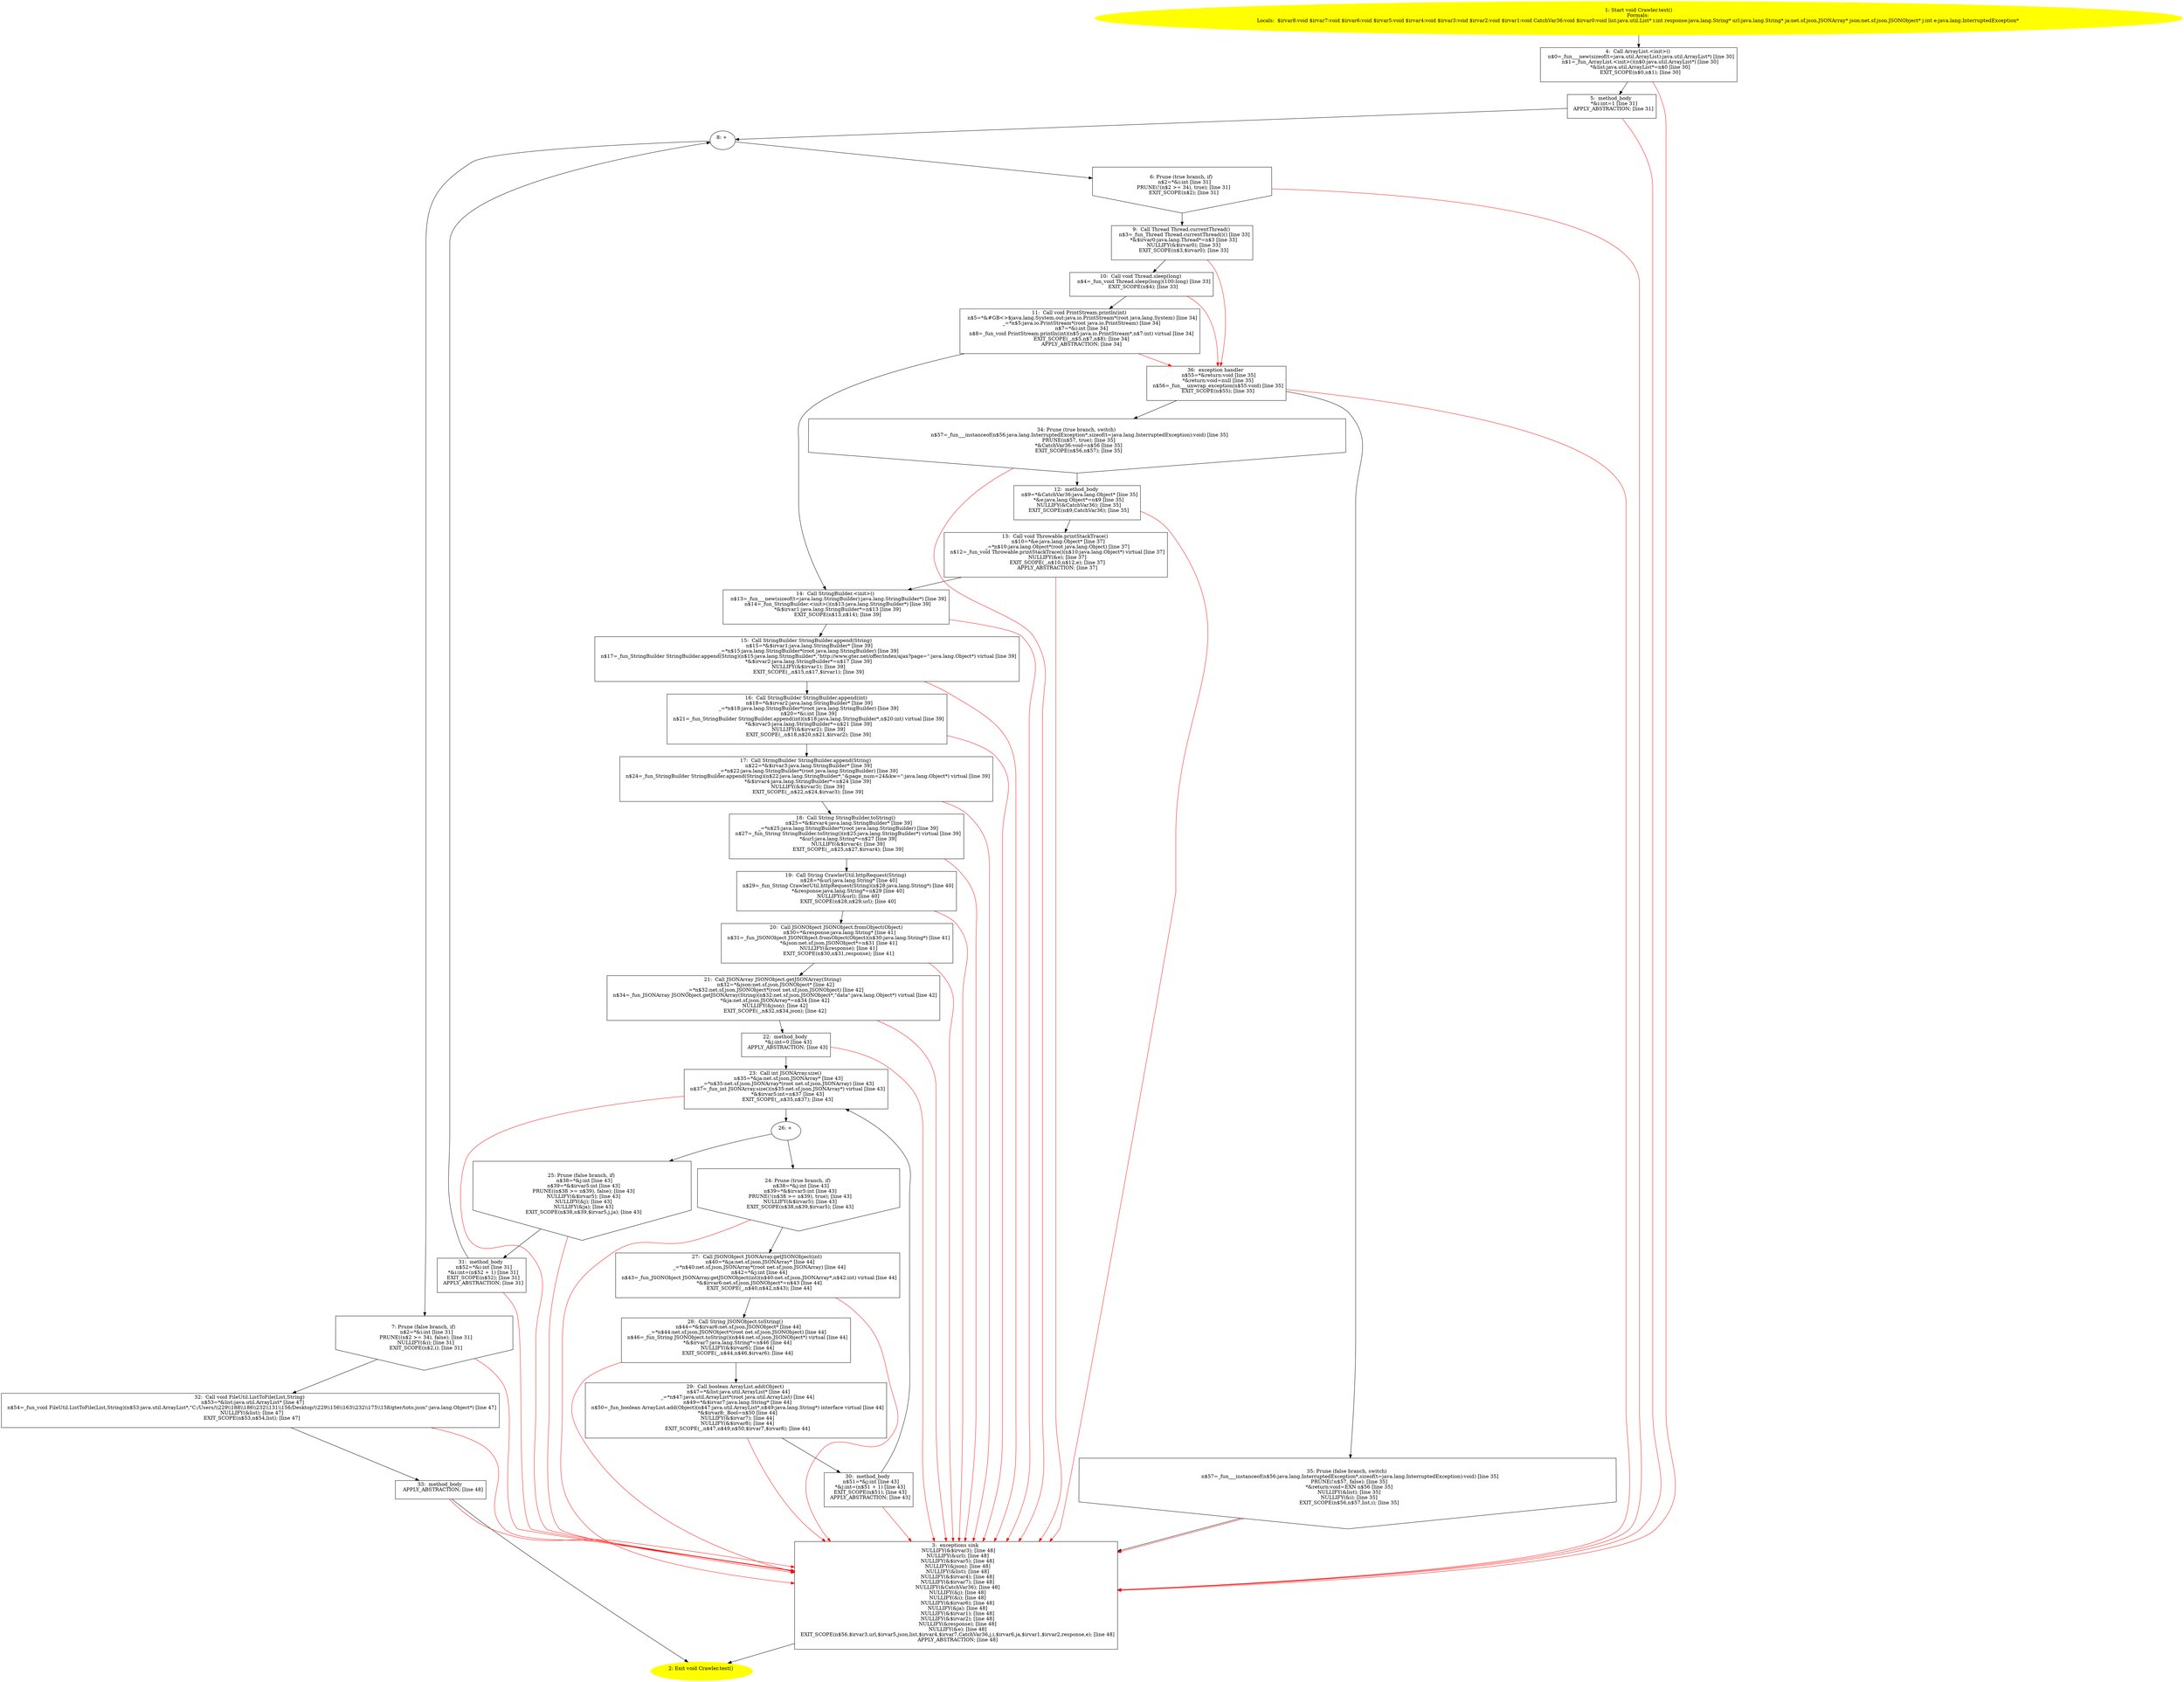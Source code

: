 /* @generated */
digraph cfg {
"com.dulishuo.jituo.offer.Crawler.test():void.ecdb2aad8919a09efcd5c9bf212de4a0_1" [label="1: Start void Crawler.test()\nFormals: \nLocals:  $irvar8:void $irvar7:void $irvar6:void $irvar5:void $irvar4:void $irvar3:void $irvar2:void $irvar1:void CatchVar36:void $irvar0:void list:java.util.List* i:int response:java.lang.String* url:java.lang.String* ja:net.sf.json.JSONArray* json:net.sf.json.JSONObject* j:int e:java.lang.InterruptedException* \n  " color=yellow style=filled]
	

	 "com.dulishuo.jituo.offer.Crawler.test():void.ecdb2aad8919a09efcd5c9bf212de4a0_1" -> "com.dulishuo.jituo.offer.Crawler.test():void.ecdb2aad8919a09efcd5c9bf212de4a0_4" ;
"com.dulishuo.jituo.offer.Crawler.test():void.ecdb2aad8919a09efcd5c9bf212de4a0_2" [label="2: Exit void Crawler.test() \n  " color=yellow style=filled]
	

"com.dulishuo.jituo.offer.Crawler.test():void.ecdb2aad8919a09efcd5c9bf212de4a0_3" [label="3:  exceptions sink \n   NULLIFY(&$irvar3); [line 48]\n  NULLIFY(&url); [line 48]\n  NULLIFY(&$irvar5); [line 48]\n  NULLIFY(&json); [line 48]\n  NULLIFY(&list); [line 48]\n  NULLIFY(&$irvar4); [line 48]\n  NULLIFY(&$irvar7); [line 48]\n  NULLIFY(&CatchVar36); [line 48]\n  NULLIFY(&j); [line 48]\n  NULLIFY(&i); [line 48]\n  NULLIFY(&$irvar6); [line 48]\n  NULLIFY(&ja); [line 48]\n  NULLIFY(&$irvar1); [line 48]\n  NULLIFY(&$irvar2); [line 48]\n  NULLIFY(&response); [line 48]\n  NULLIFY(&e); [line 48]\n  EXIT_SCOPE(n$56,$irvar3,url,$irvar5,json,list,$irvar4,$irvar7,CatchVar36,j,i,$irvar6,ja,$irvar1,$irvar2,response,e); [line 48]\n  APPLY_ABSTRACTION; [line 48]\n " shape="box"]
	

	 "com.dulishuo.jituo.offer.Crawler.test():void.ecdb2aad8919a09efcd5c9bf212de4a0_3" -> "com.dulishuo.jituo.offer.Crawler.test():void.ecdb2aad8919a09efcd5c9bf212de4a0_2" ;
"com.dulishuo.jituo.offer.Crawler.test():void.ecdb2aad8919a09efcd5c9bf212de4a0_4" [label="4:  Call ArrayList.<init>() \n   n$0=_fun___new(sizeof(t=java.util.ArrayList):java.util.ArrayList*) [line 30]\n  n$1=_fun_ArrayList.<init>()(n$0:java.util.ArrayList*) [line 30]\n  *&list:java.util.ArrayList*=n$0 [line 30]\n  EXIT_SCOPE(n$0,n$1); [line 30]\n " shape="box"]
	

	 "com.dulishuo.jituo.offer.Crawler.test():void.ecdb2aad8919a09efcd5c9bf212de4a0_4" -> "com.dulishuo.jituo.offer.Crawler.test():void.ecdb2aad8919a09efcd5c9bf212de4a0_5" ;
	 "com.dulishuo.jituo.offer.Crawler.test():void.ecdb2aad8919a09efcd5c9bf212de4a0_4" -> "com.dulishuo.jituo.offer.Crawler.test():void.ecdb2aad8919a09efcd5c9bf212de4a0_3" [color="red" ];
"com.dulishuo.jituo.offer.Crawler.test():void.ecdb2aad8919a09efcd5c9bf212de4a0_5" [label="5:  method_body \n   *&i:int=1 [line 31]\n  APPLY_ABSTRACTION; [line 31]\n " shape="box"]
	

	 "com.dulishuo.jituo.offer.Crawler.test():void.ecdb2aad8919a09efcd5c9bf212de4a0_5" -> "com.dulishuo.jituo.offer.Crawler.test():void.ecdb2aad8919a09efcd5c9bf212de4a0_8" ;
	 "com.dulishuo.jituo.offer.Crawler.test():void.ecdb2aad8919a09efcd5c9bf212de4a0_5" -> "com.dulishuo.jituo.offer.Crawler.test():void.ecdb2aad8919a09efcd5c9bf212de4a0_3" [color="red" ];
"com.dulishuo.jituo.offer.Crawler.test():void.ecdb2aad8919a09efcd5c9bf212de4a0_6" [label="6: Prune (true branch, if) \n   n$2=*&i:int [line 31]\n  PRUNE(!(n$2 >= 34), true); [line 31]\n  EXIT_SCOPE(n$2); [line 31]\n " shape="invhouse"]
	

	 "com.dulishuo.jituo.offer.Crawler.test():void.ecdb2aad8919a09efcd5c9bf212de4a0_6" -> "com.dulishuo.jituo.offer.Crawler.test():void.ecdb2aad8919a09efcd5c9bf212de4a0_9" ;
	 "com.dulishuo.jituo.offer.Crawler.test():void.ecdb2aad8919a09efcd5c9bf212de4a0_6" -> "com.dulishuo.jituo.offer.Crawler.test():void.ecdb2aad8919a09efcd5c9bf212de4a0_3" [color="red" ];
"com.dulishuo.jituo.offer.Crawler.test():void.ecdb2aad8919a09efcd5c9bf212de4a0_7" [label="7: Prune (false branch, if) \n   n$2=*&i:int [line 31]\n  PRUNE((n$2 >= 34), false); [line 31]\n  NULLIFY(&i); [line 31]\n  EXIT_SCOPE(n$2,i); [line 31]\n " shape="invhouse"]
	

	 "com.dulishuo.jituo.offer.Crawler.test():void.ecdb2aad8919a09efcd5c9bf212de4a0_7" -> "com.dulishuo.jituo.offer.Crawler.test():void.ecdb2aad8919a09efcd5c9bf212de4a0_32" ;
	 "com.dulishuo.jituo.offer.Crawler.test():void.ecdb2aad8919a09efcd5c9bf212de4a0_7" -> "com.dulishuo.jituo.offer.Crawler.test():void.ecdb2aad8919a09efcd5c9bf212de4a0_3" [color="red" ];
"com.dulishuo.jituo.offer.Crawler.test():void.ecdb2aad8919a09efcd5c9bf212de4a0_8" [label="8: + \n  " ]
	

	 "com.dulishuo.jituo.offer.Crawler.test():void.ecdb2aad8919a09efcd5c9bf212de4a0_8" -> "com.dulishuo.jituo.offer.Crawler.test():void.ecdb2aad8919a09efcd5c9bf212de4a0_6" ;
	 "com.dulishuo.jituo.offer.Crawler.test():void.ecdb2aad8919a09efcd5c9bf212de4a0_8" -> "com.dulishuo.jituo.offer.Crawler.test():void.ecdb2aad8919a09efcd5c9bf212de4a0_7" ;
"com.dulishuo.jituo.offer.Crawler.test():void.ecdb2aad8919a09efcd5c9bf212de4a0_9" [label="9:  Call Thread Thread.currentThread() \n   n$3=_fun_Thread Thread.currentThread()() [line 33]\n  *&$irvar0:java.lang.Thread*=n$3 [line 33]\n  NULLIFY(&$irvar0); [line 33]\n  EXIT_SCOPE(n$3,$irvar0); [line 33]\n " shape="box"]
	

	 "com.dulishuo.jituo.offer.Crawler.test():void.ecdb2aad8919a09efcd5c9bf212de4a0_9" -> "com.dulishuo.jituo.offer.Crawler.test():void.ecdb2aad8919a09efcd5c9bf212de4a0_10" ;
	 "com.dulishuo.jituo.offer.Crawler.test():void.ecdb2aad8919a09efcd5c9bf212de4a0_9" -> "com.dulishuo.jituo.offer.Crawler.test():void.ecdb2aad8919a09efcd5c9bf212de4a0_36" [color="red" ];
"com.dulishuo.jituo.offer.Crawler.test():void.ecdb2aad8919a09efcd5c9bf212de4a0_10" [label="10:  Call void Thread.sleep(long) \n   n$4=_fun_void Thread.sleep(long)(100:long) [line 33]\n  EXIT_SCOPE(n$4); [line 33]\n " shape="box"]
	

	 "com.dulishuo.jituo.offer.Crawler.test():void.ecdb2aad8919a09efcd5c9bf212de4a0_10" -> "com.dulishuo.jituo.offer.Crawler.test():void.ecdb2aad8919a09efcd5c9bf212de4a0_11" ;
	 "com.dulishuo.jituo.offer.Crawler.test():void.ecdb2aad8919a09efcd5c9bf212de4a0_10" -> "com.dulishuo.jituo.offer.Crawler.test():void.ecdb2aad8919a09efcd5c9bf212de4a0_36" [color="red" ];
"com.dulishuo.jituo.offer.Crawler.test():void.ecdb2aad8919a09efcd5c9bf212de4a0_11" [label="11:  Call void PrintStream.println(int) \n   n$5=*&#GB<>$java.lang.System.out:java.io.PrintStream*(root java.lang.System) [line 34]\n  _=*n$5:java.io.PrintStream*(root java.io.PrintStream) [line 34]\n  n$7=*&i:int [line 34]\n  n$8=_fun_void PrintStream.println(int)(n$5:java.io.PrintStream*,n$7:int) virtual [line 34]\n  EXIT_SCOPE(_,n$5,n$7,n$8); [line 34]\n  APPLY_ABSTRACTION; [line 34]\n " shape="box"]
	

	 "com.dulishuo.jituo.offer.Crawler.test():void.ecdb2aad8919a09efcd5c9bf212de4a0_11" -> "com.dulishuo.jituo.offer.Crawler.test():void.ecdb2aad8919a09efcd5c9bf212de4a0_14" ;
	 "com.dulishuo.jituo.offer.Crawler.test():void.ecdb2aad8919a09efcd5c9bf212de4a0_11" -> "com.dulishuo.jituo.offer.Crawler.test():void.ecdb2aad8919a09efcd5c9bf212de4a0_36" [color="red" ];
"com.dulishuo.jituo.offer.Crawler.test():void.ecdb2aad8919a09efcd5c9bf212de4a0_12" [label="12:  method_body \n   n$9=*&CatchVar36:java.lang.Object* [line 35]\n  *&e:java.lang.Object*=n$9 [line 35]\n  NULLIFY(&CatchVar36); [line 35]\n  EXIT_SCOPE(n$9,CatchVar36); [line 35]\n " shape="box"]
	

	 "com.dulishuo.jituo.offer.Crawler.test():void.ecdb2aad8919a09efcd5c9bf212de4a0_12" -> "com.dulishuo.jituo.offer.Crawler.test():void.ecdb2aad8919a09efcd5c9bf212de4a0_13" ;
	 "com.dulishuo.jituo.offer.Crawler.test():void.ecdb2aad8919a09efcd5c9bf212de4a0_12" -> "com.dulishuo.jituo.offer.Crawler.test():void.ecdb2aad8919a09efcd5c9bf212de4a0_3" [color="red" ];
"com.dulishuo.jituo.offer.Crawler.test():void.ecdb2aad8919a09efcd5c9bf212de4a0_13" [label="13:  Call void Throwable.printStackTrace() \n   n$10=*&e:java.lang.Object* [line 37]\n  _=*n$10:java.lang.Object*(root java.lang.Object) [line 37]\n  n$12=_fun_void Throwable.printStackTrace()(n$10:java.lang.Object*) virtual [line 37]\n  NULLIFY(&e); [line 37]\n  EXIT_SCOPE(_,n$10,n$12,e); [line 37]\n  APPLY_ABSTRACTION; [line 37]\n " shape="box"]
	

	 "com.dulishuo.jituo.offer.Crawler.test():void.ecdb2aad8919a09efcd5c9bf212de4a0_13" -> "com.dulishuo.jituo.offer.Crawler.test():void.ecdb2aad8919a09efcd5c9bf212de4a0_14" ;
	 "com.dulishuo.jituo.offer.Crawler.test():void.ecdb2aad8919a09efcd5c9bf212de4a0_13" -> "com.dulishuo.jituo.offer.Crawler.test():void.ecdb2aad8919a09efcd5c9bf212de4a0_3" [color="red" ];
"com.dulishuo.jituo.offer.Crawler.test():void.ecdb2aad8919a09efcd5c9bf212de4a0_14" [label="14:  Call StringBuilder.<init>() \n   n$13=_fun___new(sizeof(t=java.lang.StringBuilder):java.lang.StringBuilder*) [line 39]\n  n$14=_fun_StringBuilder.<init>()(n$13:java.lang.StringBuilder*) [line 39]\n  *&$irvar1:java.lang.StringBuilder*=n$13 [line 39]\n  EXIT_SCOPE(n$13,n$14); [line 39]\n " shape="box"]
	

	 "com.dulishuo.jituo.offer.Crawler.test():void.ecdb2aad8919a09efcd5c9bf212de4a0_14" -> "com.dulishuo.jituo.offer.Crawler.test():void.ecdb2aad8919a09efcd5c9bf212de4a0_15" ;
	 "com.dulishuo.jituo.offer.Crawler.test():void.ecdb2aad8919a09efcd5c9bf212de4a0_14" -> "com.dulishuo.jituo.offer.Crawler.test():void.ecdb2aad8919a09efcd5c9bf212de4a0_3" [color="red" ];
"com.dulishuo.jituo.offer.Crawler.test():void.ecdb2aad8919a09efcd5c9bf212de4a0_15" [label="15:  Call StringBuilder StringBuilder.append(String) \n   n$15=*&$irvar1:java.lang.StringBuilder* [line 39]\n  _=*n$15:java.lang.StringBuilder*(root java.lang.StringBuilder) [line 39]\n  n$17=_fun_StringBuilder StringBuilder.append(String)(n$15:java.lang.StringBuilder*,\"http://www.gter.net/offer/index/ajax?page=\":java.lang.Object*) virtual [line 39]\n  *&$irvar2:java.lang.StringBuilder*=n$17 [line 39]\n  NULLIFY(&$irvar1); [line 39]\n  EXIT_SCOPE(_,n$15,n$17,$irvar1); [line 39]\n " shape="box"]
	

	 "com.dulishuo.jituo.offer.Crawler.test():void.ecdb2aad8919a09efcd5c9bf212de4a0_15" -> "com.dulishuo.jituo.offer.Crawler.test():void.ecdb2aad8919a09efcd5c9bf212de4a0_16" ;
	 "com.dulishuo.jituo.offer.Crawler.test():void.ecdb2aad8919a09efcd5c9bf212de4a0_15" -> "com.dulishuo.jituo.offer.Crawler.test():void.ecdb2aad8919a09efcd5c9bf212de4a0_3" [color="red" ];
"com.dulishuo.jituo.offer.Crawler.test():void.ecdb2aad8919a09efcd5c9bf212de4a0_16" [label="16:  Call StringBuilder StringBuilder.append(int) \n   n$18=*&$irvar2:java.lang.StringBuilder* [line 39]\n  _=*n$18:java.lang.StringBuilder*(root java.lang.StringBuilder) [line 39]\n  n$20=*&i:int [line 39]\n  n$21=_fun_StringBuilder StringBuilder.append(int)(n$18:java.lang.StringBuilder*,n$20:int) virtual [line 39]\n  *&$irvar3:java.lang.StringBuilder*=n$21 [line 39]\n  NULLIFY(&$irvar2); [line 39]\n  EXIT_SCOPE(_,n$18,n$20,n$21,$irvar2); [line 39]\n " shape="box"]
	

	 "com.dulishuo.jituo.offer.Crawler.test():void.ecdb2aad8919a09efcd5c9bf212de4a0_16" -> "com.dulishuo.jituo.offer.Crawler.test():void.ecdb2aad8919a09efcd5c9bf212de4a0_17" ;
	 "com.dulishuo.jituo.offer.Crawler.test():void.ecdb2aad8919a09efcd5c9bf212de4a0_16" -> "com.dulishuo.jituo.offer.Crawler.test():void.ecdb2aad8919a09efcd5c9bf212de4a0_3" [color="red" ];
"com.dulishuo.jituo.offer.Crawler.test():void.ecdb2aad8919a09efcd5c9bf212de4a0_17" [label="17:  Call StringBuilder StringBuilder.append(String) \n   n$22=*&$irvar3:java.lang.StringBuilder* [line 39]\n  _=*n$22:java.lang.StringBuilder*(root java.lang.StringBuilder) [line 39]\n  n$24=_fun_StringBuilder StringBuilder.append(String)(n$22:java.lang.StringBuilder*,\"&page_num=24&kw=\":java.lang.Object*) virtual [line 39]\n  *&$irvar4:java.lang.StringBuilder*=n$24 [line 39]\n  NULLIFY(&$irvar3); [line 39]\n  EXIT_SCOPE(_,n$22,n$24,$irvar3); [line 39]\n " shape="box"]
	

	 "com.dulishuo.jituo.offer.Crawler.test():void.ecdb2aad8919a09efcd5c9bf212de4a0_17" -> "com.dulishuo.jituo.offer.Crawler.test():void.ecdb2aad8919a09efcd5c9bf212de4a0_18" ;
	 "com.dulishuo.jituo.offer.Crawler.test():void.ecdb2aad8919a09efcd5c9bf212de4a0_17" -> "com.dulishuo.jituo.offer.Crawler.test():void.ecdb2aad8919a09efcd5c9bf212de4a0_3" [color="red" ];
"com.dulishuo.jituo.offer.Crawler.test():void.ecdb2aad8919a09efcd5c9bf212de4a0_18" [label="18:  Call String StringBuilder.toString() \n   n$25=*&$irvar4:java.lang.StringBuilder* [line 39]\n  _=*n$25:java.lang.StringBuilder*(root java.lang.StringBuilder) [line 39]\n  n$27=_fun_String StringBuilder.toString()(n$25:java.lang.StringBuilder*) virtual [line 39]\n  *&url:java.lang.String*=n$27 [line 39]\n  NULLIFY(&$irvar4); [line 39]\n  EXIT_SCOPE(_,n$25,n$27,$irvar4); [line 39]\n " shape="box"]
	

	 "com.dulishuo.jituo.offer.Crawler.test():void.ecdb2aad8919a09efcd5c9bf212de4a0_18" -> "com.dulishuo.jituo.offer.Crawler.test():void.ecdb2aad8919a09efcd5c9bf212de4a0_19" ;
	 "com.dulishuo.jituo.offer.Crawler.test():void.ecdb2aad8919a09efcd5c9bf212de4a0_18" -> "com.dulishuo.jituo.offer.Crawler.test():void.ecdb2aad8919a09efcd5c9bf212de4a0_3" [color="red" ];
"com.dulishuo.jituo.offer.Crawler.test():void.ecdb2aad8919a09efcd5c9bf212de4a0_19" [label="19:  Call String CrawlerUtil.httpRequest(String) \n   n$28=*&url:java.lang.String* [line 40]\n  n$29=_fun_String CrawlerUtil.httpRequest(String)(n$28:java.lang.String*) [line 40]\n  *&response:java.lang.String*=n$29 [line 40]\n  NULLIFY(&url); [line 40]\n  EXIT_SCOPE(n$28,n$29,url); [line 40]\n " shape="box"]
	

	 "com.dulishuo.jituo.offer.Crawler.test():void.ecdb2aad8919a09efcd5c9bf212de4a0_19" -> "com.dulishuo.jituo.offer.Crawler.test():void.ecdb2aad8919a09efcd5c9bf212de4a0_20" ;
	 "com.dulishuo.jituo.offer.Crawler.test():void.ecdb2aad8919a09efcd5c9bf212de4a0_19" -> "com.dulishuo.jituo.offer.Crawler.test():void.ecdb2aad8919a09efcd5c9bf212de4a0_3" [color="red" ];
"com.dulishuo.jituo.offer.Crawler.test():void.ecdb2aad8919a09efcd5c9bf212de4a0_20" [label="20:  Call JSONObject JSONObject.fromObject(Object) \n   n$30=*&response:java.lang.String* [line 41]\n  n$31=_fun_JSONObject JSONObject.fromObject(Object)(n$30:java.lang.String*) [line 41]\n  *&json:net.sf.json.JSONObject*=n$31 [line 41]\n  NULLIFY(&response); [line 41]\n  EXIT_SCOPE(n$30,n$31,response); [line 41]\n " shape="box"]
	

	 "com.dulishuo.jituo.offer.Crawler.test():void.ecdb2aad8919a09efcd5c9bf212de4a0_20" -> "com.dulishuo.jituo.offer.Crawler.test():void.ecdb2aad8919a09efcd5c9bf212de4a0_21" ;
	 "com.dulishuo.jituo.offer.Crawler.test():void.ecdb2aad8919a09efcd5c9bf212de4a0_20" -> "com.dulishuo.jituo.offer.Crawler.test():void.ecdb2aad8919a09efcd5c9bf212de4a0_3" [color="red" ];
"com.dulishuo.jituo.offer.Crawler.test():void.ecdb2aad8919a09efcd5c9bf212de4a0_21" [label="21:  Call JSONArray JSONObject.getJSONArray(String) \n   n$32=*&json:net.sf.json.JSONObject* [line 42]\n  _=*n$32:net.sf.json.JSONObject*(root net.sf.json.JSONObject) [line 42]\n  n$34=_fun_JSONArray JSONObject.getJSONArray(String)(n$32:net.sf.json.JSONObject*,\"data\":java.lang.Object*) virtual [line 42]\n  *&ja:net.sf.json.JSONArray*=n$34 [line 42]\n  NULLIFY(&json); [line 42]\n  EXIT_SCOPE(_,n$32,n$34,json); [line 42]\n " shape="box"]
	

	 "com.dulishuo.jituo.offer.Crawler.test():void.ecdb2aad8919a09efcd5c9bf212de4a0_21" -> "com.dulishuo.jituo.offer.Crawler.test():void.ecdb2aad8919a09efcd5c9bf212de4a0_22" ;
	 "com.dulishuo.jituo.offer.Crawler.test():void.ecdb2aad8919a09efcd5c9bf212de4a0_21" -> "com.dulishuo.jituo.offer.Crawler.test():void.ecdb2aad8919a09efcd5c9bf212de4a0_3" [color="red" ];
"com.dulishuo.jituo.offer.Crawler.test():void.ecdb2aad8919a09efcd5c9bf212de4a0_22" [label="22:  method_body \n   *&j:int=0 [line 43]\n  APPLY_ABSTRACTION; [line 43]\n " shape="box"]
	

	 "com.dulishuo.jituo.offer.Crawler.test():void.ecdb2aad8919a09efcd5c9bf212de4a0_22" -> "com.dulishuo.jituo.offer.Crawler.test():void.ecdb2aad8919a09efcd5c9bf212de4a0_23" ;
	 "com.dulishuo.jituo.offer.Crawler.test():void.ecdb2aad8919a09efcd5c9bf212de4a0_22" -> "com.dulishuo.jituo.offer.Crawler.test():void.ecdb2aad8919a09efcd5c9bf212de4a0_3" [color="red" ];
"com.dulishuo.jituo.offer.Crawler.test():void.ecdb2aad8919a09efcd5c9bf212de4a0_23" [label="23:  Call int JSONArray.size() \n   n$35=*&ja:net.sf.json.JSONArray* [line 43]\n  _=*n$35:net.sf.json.JSONArray*(root net.sf.json.JSONArray) [line 43]\n  n$37=_fun_int JSONArray.size()(n$35:net.sf.json.JSONArray*) virtual [line 43]\n  *&$irvar5:int=n$37 [line 43]\n  EXIT_SCOPE(_,n$35,n$37); [line 43]\n " shape="box"]
	

	 "com.dulishuo.jituo.offer.Crawler.test():void.ecdb2aad8919a09efcd5c9bf212de4a0_23" -> "com.dulishuo.jituo.offer.Crawler.test():void.ecdb2aad8919a09efcd5c9bf212de4a0_26" ;
	 "com.dulishuo.jituo.offer.Crawler.test():void.ecdb2aad8919a09efcd5c9bf212de4a0_23" -> "com.dulishuo.jituo.offer.Crawler.test():void.ecdb2aad8919a09efcd5c9bf212de4a0_3" [color="red" ];
"com.dulishuo.jituo.offer.Crawler.test():void.ecdb2aad8919a09efcd5c9bf212de4a0_24" [label="24: Prune (true branch, if) \n   n$38=*&j:int [line 43]\n  n$39=*&$irvar5:int [line 43]\n  PRUNE(!(n$38 >= n$39), true); [line 43]\n  NULLIFY(&$irvar5); [line 43]\n  EXIT_SCOPE(n$38,n$39,$irvar5); [line 43]\n " shape="invhouse"]
	

	 "com.dulishuo.jituo.offer.Crawler.test():void.ecdb2aad8919a09efcd5c9bf212de4a0_24" -> "com.dulishuo.jituo.offer.Crawler.test():void.ecdb2aad8919a09efcd5c9bf212de4a0_27" ;
	 "com.dulishuo.jituo.offer.Crawler.test():void.ecdb2aad8919a09efcd5c9bf212de4a0_24" -> "com.dulishuo.jituo.offer.Crawler.test():void.ecdb2aad8919a09efcd5c9bf212de4a0_3" [color="red" ];
"com.dulishuo.jituo.offer.Crawler.test():void.ecdb2aad8919a09efcd5c9bf212de4a0_25" [label="25: Prune (false branch, if) \n   n$38=*&j:int [line 43]\n  n$39=*&$irvar5:int [line 43]\n  PRUNE((n$38 >= n$39), false); [line 43]\n  NULLIFY(&$irvar5); [line 43]\n  NULLIFY(&j); [line 43]\n  NULLIFY(&ja); [line 43]\n  EXIT_SCOPE(n$38,n$39,$irvar5,j,ja); [line 43]\n " shape="invhouse"]
	

	 "com.dulishuo.jituo.offer.Crawler.test():void.ecdb2aad8919a09efcd5c9bf212de4a0_25" -> "com.dulishuo.jituo.offer.Crawler.test():void.ecdb2aad8919a09efcd5c9bf212de4a0_31" ;
	 "com.dulishuo.jituo.offer.Crawler.test():void.ecdb2aad8919a09efcd5c9bf212de4a0_25" -> "com.dulishuo.jituo.offer.Crawler.test():void.ecdb2aad8919a09efcd5c9bf212de4a0_3" [color="red" ];
"com.dulishuo.jituo.offer.Crawler.test():void.ecdb2aad8919a09efcd5c9bf212de4a0_26" [label="26: + \n  " ]
	

	 "com.dulishuo.jituo.offer.Crawler.test():void.ecdb2aad8919a09efcd5c9bf212de4a0_26" -> "com.dulishuo.jituo.offer.Crawler.test():void.ecdb2aad8919a09efcd5c9bf212de4a0_24" ;
	 "com.dulishuo.jituo.offer.Crawler.test():void.ecdb2aad8919a09efcd5c9bf212de4a0_26" -> "com.dulishuo.jituo.offer.Crawler.test():void.ecdb2aad8919a09efcd5c9bf212de4a0_25" ;
"com.dulishuo.jituo.offer.Crawler.test():void.ecdb2aad8919a09efcd5c9bf212de4a0_27" [label="27:  Call JSONObject JSONArray.getJSONObject(int) \n   n$40=*&ja:net.sf.json.JSONArray* [line 44]\n  _=*n$40:net.sf.json.JSONArray*(root net.sf.json.JSONArray) [line 44]\n  n$42=*&j:int [line 44]\n  n$43=_fun_JSONObject JSONArray.getJSONObject(int)(n$40:net.sf.json.JSONArray*,n$42:int) virtual [line 44]\n  *&$irvar6:net.sf.json.JSONObject*=n$43 [line 44]\n  EXIT_SCOPE(_,n$40,n$42,n$43); [line 44]\n " shape="box"]
	

	 "com.dulishuo.jituo.offer.Crawler.test():void.ecdb2aad8919a09efcd5c9bf212de4a0_27" -> "com.dulishuo.jituo.offer.Crawler.test():void.ecdb2aad8919a09efcd5c9bf212de4a0_28" ;
	 "com.dulishuo.jituo.offer.Crawler.test():void.ecdb2aad8919a09efcd5c9bf212de4a0_27" -> "com.dulishuo.jituo.offer.Crawler.test():void.ecdb2aad8919a09efcd5c9bf212de4a0_3" [color="red" ];
"com.dulishuo.jituo.offer.Crawler.test():void.ecdb2aad8919a09efcd5c9bf212de4a0_28" [label="28:  Call String JSONObject.toString() \n   n$44=*&$irvar6:net.sf.json.JSONObject* [line 44]\n  _=*n$44:net.sf.json.JSONObject*(root net.sf.json.JSONObject) [line 44]\n  n$46=_fun_String JSONObject.toString()(n$44:net.sf.json.JSONObject*) virtual [line 44]\n  *&$irvar7:java.lang.String*=n$46 [line 44]\n  NULLIFY(&$irvar6); [line 44]\n  EXIT_SCOPE(_,n$44,n$46,$irvar6); [line 44]\n " shape="box"]
	

	 "com.dulishuo.jituo.offer.Crawler.test():void.ecdb2aad8919a09efcd5c9bf212de4a0_28" -> "com.dulishuo.jituo.offer.Crawler.test():void.ecdb2aad8919a09efcd5c9bf212de4a0_29" ;
	 "com.dulishuo.jituo.offer.Crawler.test():void.ecdb2aad8919a09efcd5c9bf212de4a0_28" -> "com.dulishuo.jituo.offer.Crawler.test():void.ecdb2aad8919a09efcd5c9bf212de4a0_3" [color="red" ];
"com.dulishuo.jituo.offer.Crawler.test():void.ecdb2aad8919a09efcd5c9bf212de4a0_29" [label="29:  Call boolean ArrayList.add(Object) \n   n$47=*&list:java.util.ArrayList* [line 44]\n  _=*n$47:java.util.ArrayList*(root java.util.ArrayList) [line 44]\n  n$49=*&$irvar7:java.lang.String* [line 44]\n  n$50=_fun_boolean ArrayList.add(Object)(n$47:java.util.ArrayList*,n$49:java.lang.String*) interface virtual [line 44]\n  *&$irvar8:_Bool=n$50 [line 44]\n  NULLIFY(&$irvar7); [line 44]\n  NULLIFY(&$irvar8); [line 44]\n  EXIT_SCOPE(_,n$47,n$49,n$50,$irvar7,$irvar8); [line 44]\n " shape="box"]
	

	 "com.dulishuo.jituo.offer.Crawler.test():void.ecdb2aad8919a09efcd5c9bf212de4a0_29" -> "com.dulishuo.jituo.offer.Crawler.test():void.ecdb2aad8919a09efcd5c9bf212de4a0_30" ;
	 "com.dulishuo.jituo.offer.Crawler.test():void.ecdb2aad8919a09efcd5c9bf212de4a0_29" -> "com.dulishuo.jituo.offer.Crawler.test():void.ecdb2aad8919a09efcd5c9bf212de4a0_3" [color="red" ];
"com.dulishuo.jituo.offer.Crawler.test():void.ecdb2aad8919a09efcd5c9bf212de4a0_30" [label="30:  method_body \n   n$51=*&j:int [line 43]\n  *&j:int=(n$51 + 1) [line 43]\n  EXIT_SCOPE(n$51); [line 43]\n  APPLY_ABSTRACTION; [line 43]\n " shape="box"]
	

	 "com.dulishuo.jituo.offer.Crawler.test():void.ecdb2aad8919a09efcd5c9bf212de4a0_30" -> "com.dulishuo.jituo.offer.Crawler.test():void.ecdb2aad8919a09efcd5c9bf212de4a0_23" ;
	 "com.dulishuo.jituo.offer.Crawler.test():void.ecdb2aad8919a09efcd5c9bf212de4a0_30" -> "com.dulishuo.jituo.offer.Crawler.test():void.ecdb2aad8919a09efcd5c9bf212de4a0_3" [color="red" ];
"com.dulishuo.jituo.offer.Crawler.test():void.ecdb2aad8919a09efcd5c9bf212de4a0_31" [label="31:  method_body \n   n$52=*&i:int [line 31]\n  *&i:int=(n$52 + 1) [line 31]\n  EXIT_SCOPE(n$52); [line 31]\n  APPLY_ABSTRACTION; [line 31]\n " shape="box"]
	

	 "com.dulishuo.jituo.offer.Crawler.test():void.ecdb2aad8919a09efcd5c9bf212de4a0_31" -> "com.dulishuo.jituo.offer.Crawler.test():void.ecdb2aad8919a09efcd5c9bf212de4a0_8" ;
	 "com.dulishuo.jituo.offer.Crawler.test():void.ecdb2aad8919a09efcd5c9bf212de4a0_31" -> "com.dulishuo.jituo.offer.Crawler.test():void.ecdb2aad8919a09efcd5c9bf212de4a0_3" [color="red" ];
"com.dulishuo.jituo.offer.Crawler.test():void.ecdb2aad8919a09efcd5c9bf212de4a0_32" [label="32:  Call void FileUtil.ListToFile(List,String) \n   n$53=*&list:java.util.ArrayList* [line 47]\n  n$54=_fun_void FileUtil.ListToFile(List,String)(n$53:java.util.ArrayList*,\"C:/Users/\\\\229\\\\188\\\\186\\\\232\\\\131\\\\156/Desktop/\\\\229\\\\156\\\\163\\\\232\\\\175\\\\158/gter/toto.json\":java.lang.Object*) [line 47]\n  NULLIFY(&list); [line 47]\n  EXIT_SCOPE(n$53,n$54,list); [line 47]\n " shape="box"]
	

	 "com.dulishuo.jituo.offer.Crawler.test():void.ecdb2aad8919a09efcd5c9bf212de4a0_32" -> "com.dulishuo.jituo.offer.Crawler.test():void.ecdb2aad8919a09efcd5c9bf212de4a0_33" ;
	 "com.dulishuo.jituo.offer.Crawler.test():void.ecdb2aad8919a09efcd5c9bf212de4a0_32" -> "com.dulishuo.jituo.offer.Crawler.test():void.ecdb2aad8919a09efcd5c9bf212de4a0_3" [color="red" ];
"com.dulishuo.jituo.offer.Crawler.test():void.ecdb2aad8919a09efcd5c9bf212de4a0_33" [label="33:  method_body \n   APPLY_ABSTRACTION; [line 48]\n " shape="box"]
	

	 "com.dulishuo.jituo.offer.Crawler.test():void.ecdb2aad8919a09efcd5c9bf212de4a0_33" -> "com.dulishuo.jituo.offer.Crawler.test():void.ecdb2aad8919a09efcd5c9bf212de4a0_2" ;
	 "com.dulishuo.jituo.offer.Crawler.test():void.ecdb2aad8919a09efcd5c9bf212de4a0_33" -> "com.dulishuo.jituo.offer.Crawler.test():void.ecdb2aad8919a09efcd5c9bf212de4a0_3" [color="red" ];
"com.dulishuo.jituo.offer.Crawler.test():void.ecdb2aad8919a09efcd5c9bf212de4a0_34" [label="34: Prune (true branch, switch) \n   n$57=_fun___instanceof(n$56:java.lang.InterruptedException*,sizeof(t=java.lang.InterruptedException):void) [line 35]\n  PRUNE(n$57, true); [line 35]\n  *&CatchVar36:void=n$56 [line 35]\n  EXIT_SCOPE(n$56,n$57); [line 35]\n " shape="invhouse"]
	

	 "com.dulishuo.jituo.offer.Crawler.test():void.ecdb2aad8919a09efcd5c9bf212de4a0_34" -> "com.dulishuo.jituo.offer.Crawler.test():void.ecdb2aad8919a09efcd5c9bf212de4a0_12" ;
	 "com.dulishuo.jituo.offer.Crawler.test():void.ecdb2aad8919a09efcd5c9bf212de4a0_34" -> "com.dulishuo.jituo.offer.Crawler.test():void.ecdb2aad8919a09efcd5c9bf212de4a0_3" [color="red" ];
"com.dulishuo.jituo.offer.Crawler.test():void.ecdb2aad8919a09efcd5c9bf212de4a0_35" [label="35: Prune (false branch, switch) \n   n$57=_fun___instanceof(n$56:java.lang.InterruptedException*,sizeof(t=java.lang.InterruptedException):void) [line 35]\n  PRUNE(!n$57, false); [line 35]\n  *&return:void=EXN n$56 [line 35]\n  NULLIFY(&list); [line 35]\n  NULLIFY(&i); [line 35]\n  EXIT_SCOPE(n$56,n$57,list,i); [line 35]\n " shape="invhouse"]
	

	 "com.dulishuo.jituo.offer.Crawler.test():void.ecdb2aad8919a09efcd5c9bf212de4a0_35" -> "com.dulishuo.jituo.offer.Crawler.test():void.ecdb2aad8919a09efcd5c9bf212de4a0_3" ;
	 "com.dulishuo.jituo.offer.Crawler.test():void.ecdb2aad8919a09efcd5c9bf212de4a0_35" -> "com.dulishuo.jituo.offer.Crawler.test():void.ecdb2aad8919a09efcd5c9bf212de4a0_3" [color="red" ];
"com.dulishuo.jituo.offer.Crawler.test():void.ecdb2aad8919a09efcd5c9bf212de4a0_36" [label="36:  exception handler \n   n$55=*&return:void [line 35]\n  *&return:void=null [line 35]\n  n$56=_fun___unwrap_exception(n$55:void) [line 35]\n  EXIT_SCOPE(n$55); [line 35]\n " shape="box"]
	

	 "com.dulishuo.jituo.offer.Crawler.test():void.ecdb2aad8919a09efcd5c9bf212de4a0_36" -> "com.dulishuo.jituo.offer.Crawler.test():void.ecdb2aad8919a09efcd5c9bf212de4a0_34" ;
	 "com.dulishuo.jituo.offer.Crawler.test():void.ecdb2aad8919a09efcd5c9bf212de4a0_36" -> "com.dulishuo.jituo.offer.Crawler.test():void.ecdb2aad8919a09efcd5c9bf212de4a0_35" ;
	 "com.dulishuo.jituo.offer.Crawler.test():void.ecdb2aad8919a09efcd5c9bf212de4a0_36" -> "com.dulishuo.jituo.offer.Crawler.test():void.ecdb2aad8919a09efcd5c9bf212de4a0_3" [color="red" ];
}
